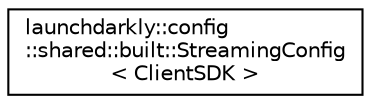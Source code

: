 digraph "Graphical Class Hierarchy"
{
 // LATEX_PDF_SIZE
  edge [fontname="Helvetica",fontsize="10",labelfontname="Helvetica",labelfontsize="10"];
  node [fontname="Helvetica",fontsize="10",shape=record];
  rankdir="LR";
  Node0 [label="launchdarkly::config\l::shared::built::StreamingConfig\l\< ClientSDK \>",height=0.2,width=0.4,color="black", fillcolor="white", style="filled",URL="$structlaunchdarkly_1_1config_1_1shared_1_1built_1_1StreamingConfig_3_01ClientSDK_01_4.html",tooltip=" "];
}
